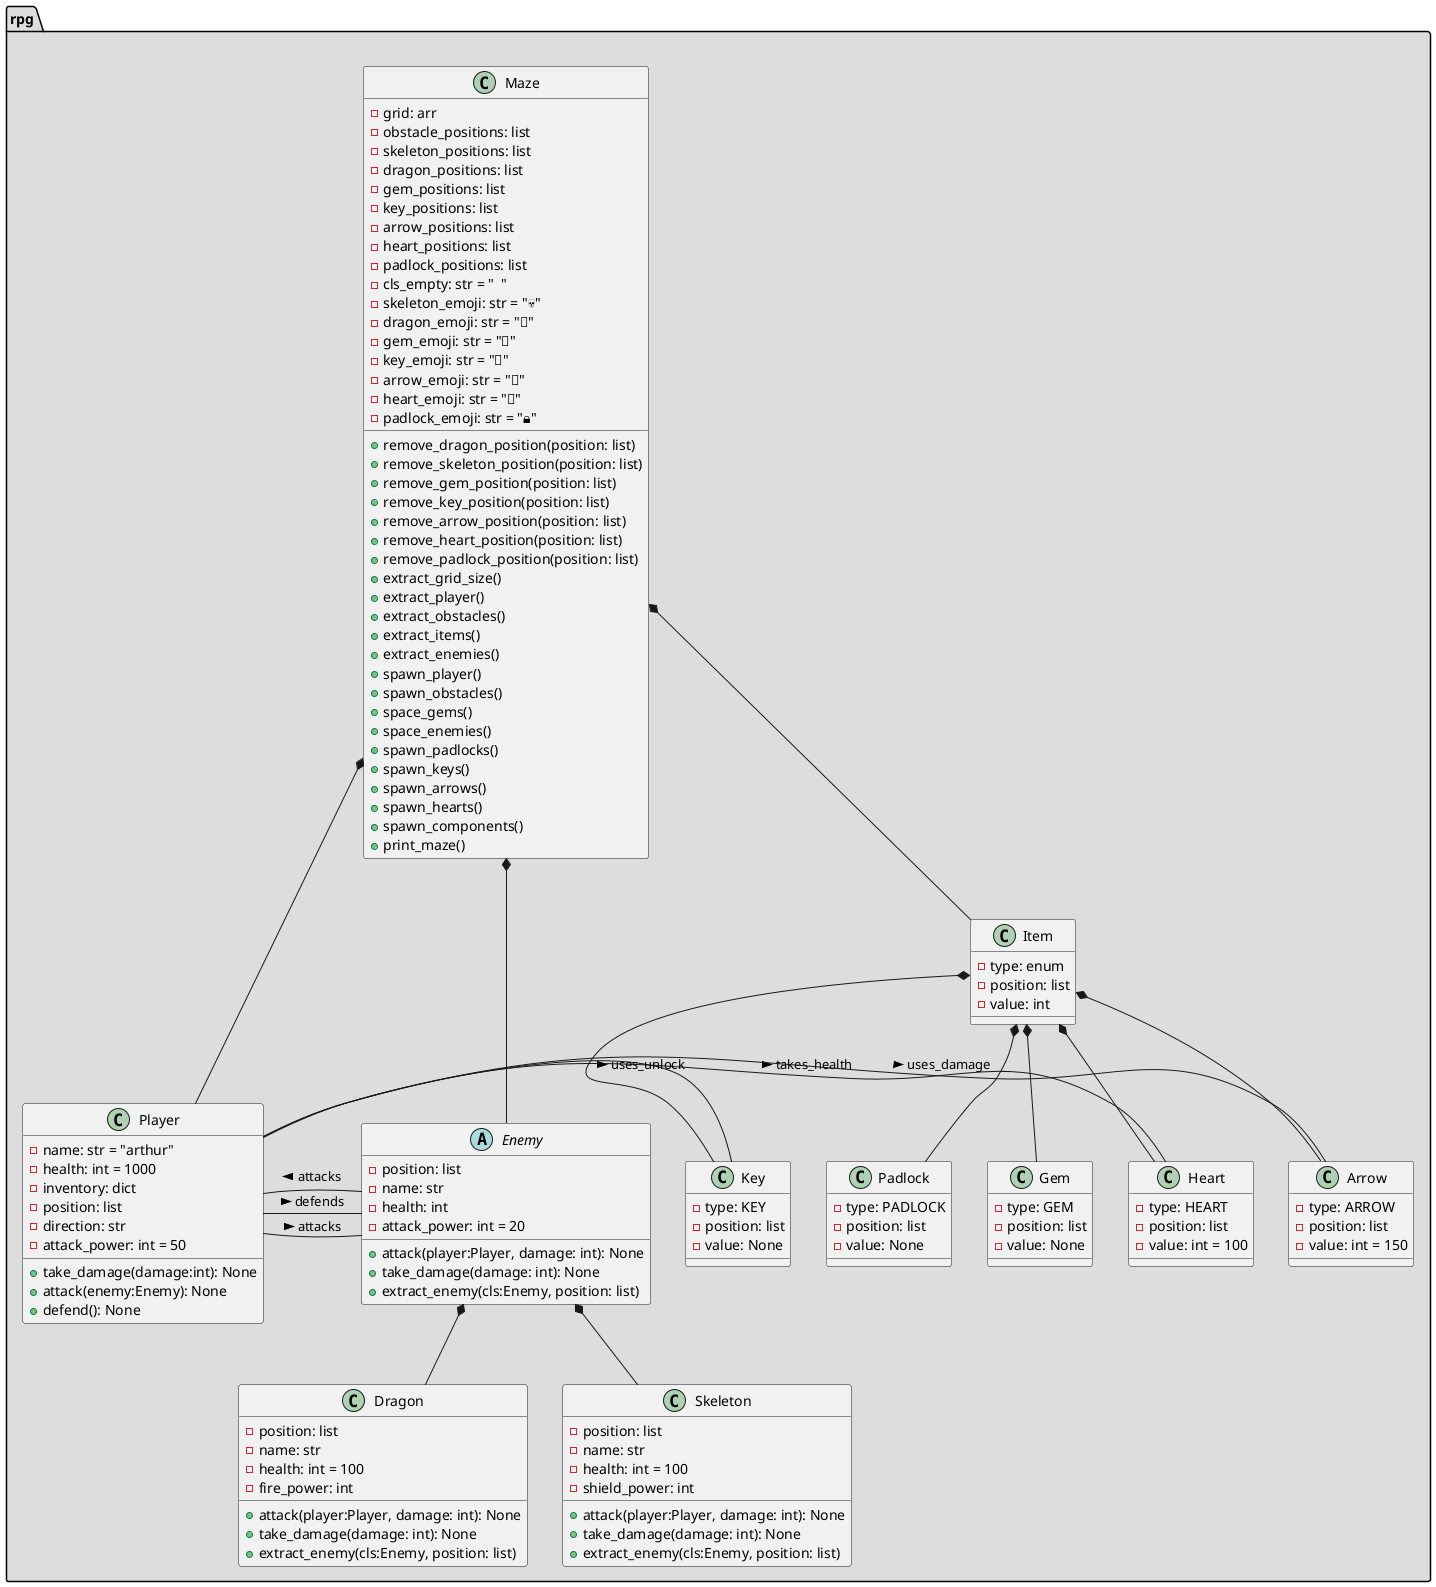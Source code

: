 @startuml
namespace rpg #DDDDDD {
class Player{
    -name: str = "arthur"
    -health: int = 1000
    -inventory: dict
    -position: list
    -direction: str
    -attack_power: int = 50
    +take_damage(damage:int): None
    +attack(enemy:Enemy): None
    +defend(): None
}
abstract class Enemy{
    -position: list
    -name: str 
    -health: int 
    -attack_power: int = 20
    +attack(player:Player, damage: int): None
    +take_damage(damage: int): None
    +extract_enemy(cls:Enemy, position: list)
}
class Dragon{
    -position: list
    -name: str 
    -health: int = 100
    -fire_power: int
    +attack(player:Player, damage: int): None
    +take_damage(damage: int): None
    +extract_enemy(cls:Enemy, position: list)
}
class Skeleton{
    -position: list
    -name: str 
    -health: int = 100
    -shield_power: int
    +attack(player:Player, damage: int): None
    +take_damage(damage: int): None
    +extract_enemy(cls:Enemy, position: list)
}
class Item{
    -type: enum
    -position: list
    -value: int 
}
class Heart{
    -type: HEART
    -position: list
    -value: int = 100
}
class Arrow{
    -type: ARROW
    -position: list
    -value: int = 150
}
class Key{
    -type: KEY
    -position: list
    -value: None
}
class Padlock{
    -type: PADLOCK
    -position: list
    -value: None
}
class Gem{
    -type: GEM
    -position: list
    -value: None
}
class Maze{
    -grid: arr
    -obstacle_positions: list
    -skeleton_positions: list
    -dragon_positions: list
    -gem_positions: list
    -key_positions: list
    -arrow_positions: list
    -heart_positions: list
    -padlock_positions: list
    -cls_empty: str = "  "
    -skeleton_emoji: str = "💀"
    -dragon_emoji: str = "🐉"
    -gem_emoji: str = "💎"
    -key_emoji: str = "🔑"
    -arrow_emoji: str = "🏹"
    -heart_emoji: str = "💖"
    -padlock_emoji: str = "🔒"
    +remove_dragon_position(position: list)
    +remove_skeleton_position(position: list)
    +remove_gem_position(position: list)
    +remove_key_position(position: list)
    +remove_arrow_position(position: list)
    +remove_heart_position(position: list)
    +remove_padlock_position(position: list)
    +extract_grid_size()
    +extract_player()
    +extract_obstacles()
    +extract_items()
    +extract_enemies()
    +spawn_player()
    +spawn_obstacles()
    +space_gems()
    +space_enemies()
    +spawn_padlocks()
    +spawn_keys()
    +spawn_arrows()
    +spawn_hearts()
    +spawn_components()
    +print_maze()
}
Maze *-- Enemy
Maze *-- Item
Maze *-- Player
Enemy *-- Dragon
Enemy *-- Skeleton
Item *-- Heart
Item *-- Key
Item *-- Arrow
Item *-- Padlock
Item *-- Gem

Player - Heart: takes_health >
Player - Enemy: attacks >
Player - Enemy: defends >
Enemy - Player: attacks >
Player - Arrow: uses_damage >
Player - Key: uses_unlock >
}
@enduml
